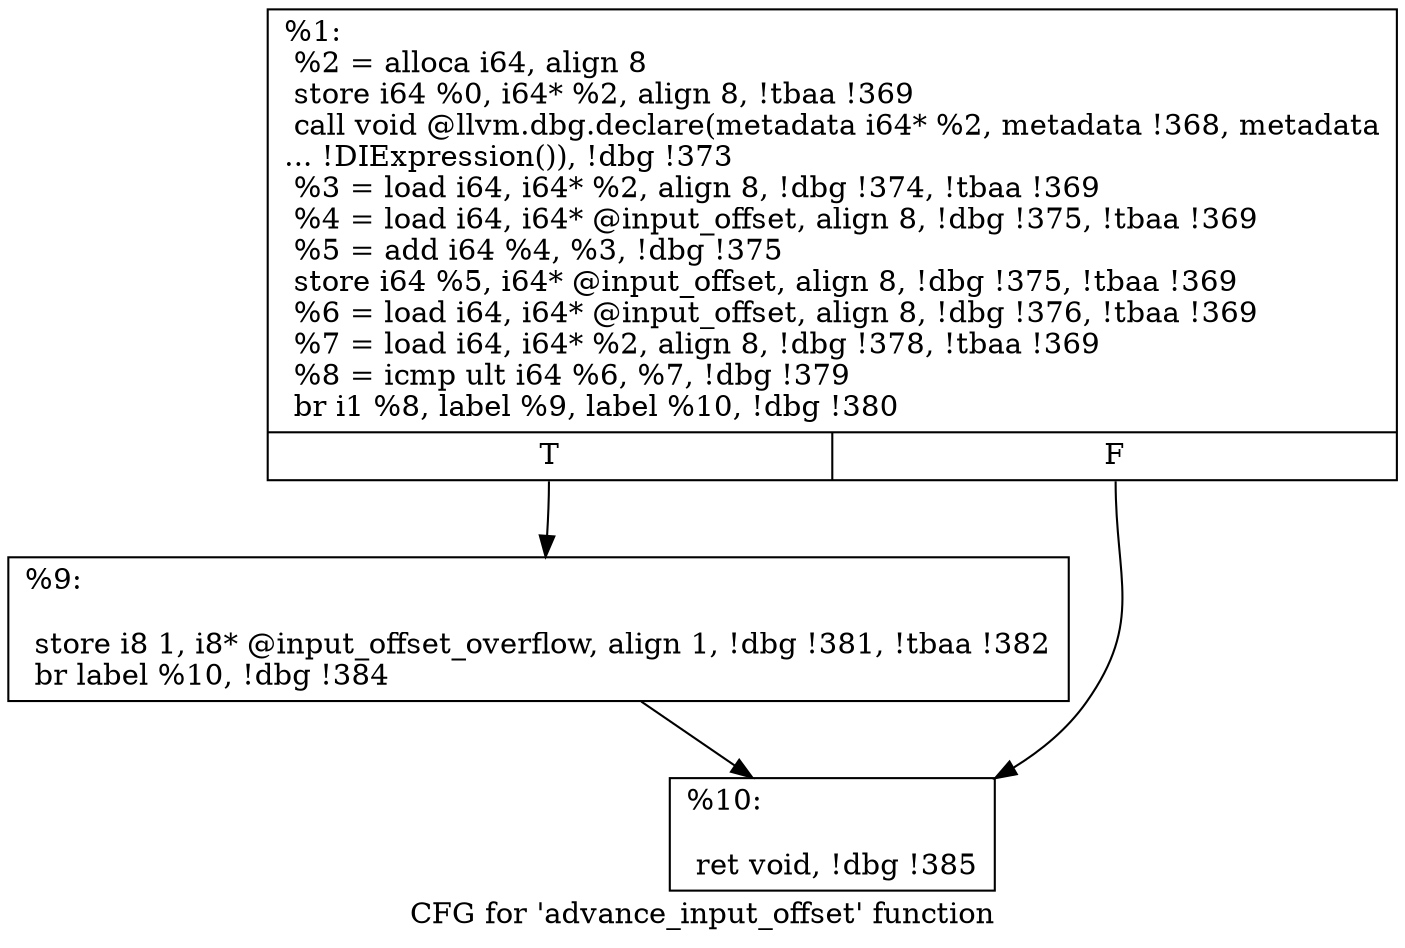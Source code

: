 digraph "CFG for 'advance_input_offset' function" {
	label="CFG for 'advance_input_offset' function";

	Node0x23e2590 [shape=record,label="{%1:\l  %2 = alloca i64, align 8\l  store i64 %0, i64* %2, align 8, !tbaa !369\l  call void @llvm.dbg.declare(metadata i64* %2, metadata !368, metadata\l... !DIExpression()), !dbg !373\l  %3 = load i64, i64* %2, align 8, !dbg !374, !tbaa !369\l  %4 = load i64, i64* @input_offset, align 8, !dbg !375, !tbaa !369\l  %5 = add i64 %4, %3, !dbg !375\l  store i64 %5, i64* @input_offset, align 8, !dbg !375, !tbaa !369\l  %6 = load i64, i64* @input_offset, align 8, !dbg !376, !tbaa !369\l  %7 = load i64, i64* %2, align 8, !dbg !378, !tbaa !369\l  %8 = icmp ult i64 %6, %7, !dbg !379\l  br i1 %8, label %9, label %10, !dbg !380\l|{<s0>T|<s1>F}}"];
	Node0x23e2590:s0 -> Node0x24cd1a0;
	Node0x23e2590:s1 -> Node0x24cf530;
	Node0x24cd1a0 [shape=record,label="{%9:\l\l  store i8 1, i8* @input_offset_overflow, align 1, !dbg !381, !tbaa !382\l  br label %10, !dbg !384\l}"];
	Node0x24cd1a0 -> Node0x24cf530;
	Node0x24cf530 [shape=record,label="{%10:\l\l  ret void, !dbg !385\l}"];
}
